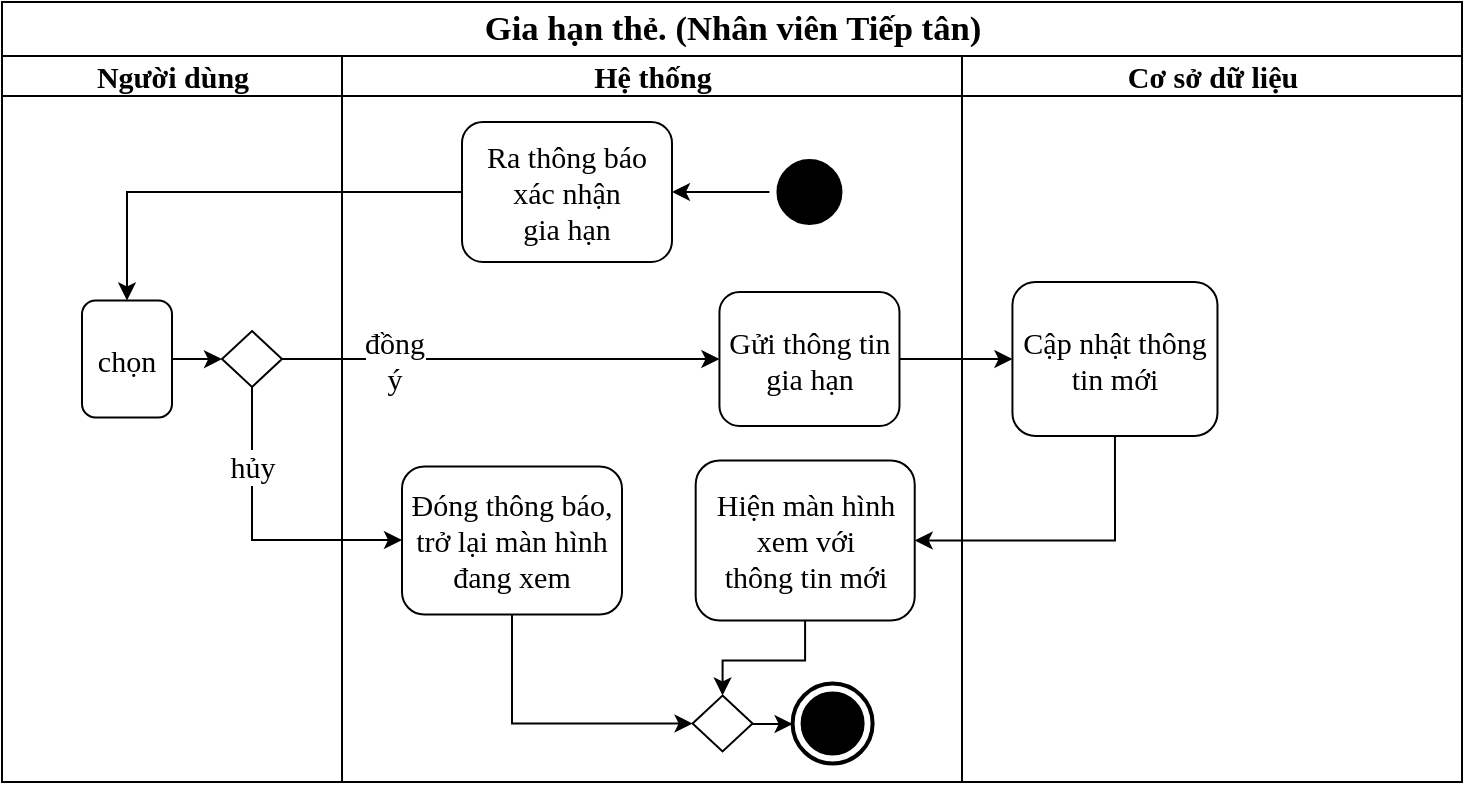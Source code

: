 <mxfile version="13.3.1" type="device"><diagram id="8VUYHRGgps18awLq4q4d" name="Page-1"><mxGraphModel dx="852" dy="423" grid="1" gridSize="10" guides="1" tooltips="1" connect="1" arrows="1" fold="1" page="1" pageScale="1" pageWidth="827" pageHeight="1169" math="0" shadow="0"><root><mxCell id="0"/><mxCell id="1" parent="0"/><mxCell id="bD_iZolfdFwd9rmxjZnh-7" value="&lt;span style=&quot;font-size: 13pt ; line-height: 107% ; font-family: &amp;#34;times new roman&amp;#34; , serif&quot;&gt;Gia hạn thẻ. (Nhân viên Tiếp tân)&lt;/span&gt;" style="swimlane;html=1;childLayout=stackLayout;resizeParent=1;resizeParentMax=0;startSize=27;rounded=0;glass=0;fontSize=15;fontFamily=Times New Roman;" parent="1" vertex="1"><mxGeometry x="40" y="30" width="730" height="390" as="geometry"/></mxCell><mxCell id="bD_iZolfdFwd9rmxjZnh-8" value="Người dùng" style="swimlane;html=1;startSize=20;fontSize=15;fontFamily=Times New Roman;" parent="bD_iZolfdFwd9rmxjZnh-7" vertex="1"><mxGeometry y="27" width="170" height="363" as="geometry"><mxRectangle y="20" width="30" height="460" as="alternateBounds"/></mxGeometry></mxCell><mxCell id="hIJGW4PkmCoTBNB-L6lb-17" style="edgeStyle=orthogonalEdgeStyle;rounded=0;orthogonalLoop=1;jettySize=auto;html=1;entryX=1;entryY=0.5;entryDx=0;entryDy=0;" parent="bD_iZolfdFwd9rmxjZnh-8" edge="1"><mxGeometry relative="1" as="geometry"><mxPoint x="141.54" y="66.5" as="targetPoint"/></mxGeometry></mxCell><mxCell id="hIJGW4PkmCoTBNB-L6lb-18" style="edgeStyle=orthogonalEdgeStyle;rounded=0;orthogonalLoop=1;jettySize=auto;html=1;entryX=1;entryY=0.5;entryDx=0;entryDy=0;" parent="bD_iZolfdFwd9rmxjZnh-8" edge="1"><mxGeometry relative="1" as="geometry"><mxPoint x="100.93" y="66.6" as="sourcePoint"/></mxGeometry></mxCell><mxCell id="w8Wa-u_spmz55utIlVAw-1" style="edgeStyle=orthogonalEdgeStyle;rounded=0;orthogonalLoop=1;jettySize=auto;html=1;entryX=0;entryY=0.5;entryDx=0;entryDy=0;fontFamily=Times New Roman;fontSize=15;" parent="bD_iZolfdFwd9rmxjZnh-8" source="VSX_U9g0RhG26EY-jK5Y-102" edge="1"><mxGeometry relative="1" as="geometry"><mxPoint x="110" y="151.5" as="targetPoint"/></mxGeometry></mxCell><mxCell id="hIJGW4PkmCoTBNB-L6lb-40" value="" style="shape=rhombus;html=1;verticalLabelPosition=bottom;verticalAlignment=top;rounded=0;glass=0;strokeColor=#000000;fontFamily=Times New Roman;fontSize=15;" parent="bD_iZolfdFwd9rmxjZnh-8" vertex="1"><mxGeometry x="110" y="137.5" width="30" height="28" as="geometry"/></mxCell><mxCell id="VSX_U9g0RhG26EY-jK5Y-102" value="&lt;font face=&quot;times new roman, serif&quot;&gt;chọn&lt;/font&gt;" style="shape=rect;html=1;rounded=1;whiteSpace=wrap;align=center;glass=0;strokeColor=#000000;fontFamily=Times New Roman;fontSize=15;" parent="bD_iZolfdFwd9rmxjZnh-8" vertex="1"><mxGeometry x="40" y="122.25" width="45" height="58.5" as="geometry"/></mxCell><mxCell id="bD_iZolfdFwd9rmxjZnh-9" value="Hệ thống" style="swimlane;html=1;startSize=20;fontSize=15;fontFamily=Times New Roman;" parent="bD_iZolfdFwd9rmxjZnh-7" vertex="1"><mxGeometry x="170" y="27" width="310" height="363" as="geometry"/></mxCell><mxCell id="VSX_U9g0RhG26EY-jK5Y-100" value="&lt;span style=&quot;font-size: 15px ; line-height: 107% ; font-family: &amp;#34;times new roman&amp;#34; , serif&quot;&gt;Ra thông báo xác nhận&lt;br&gt;gia hạn&lt;/span&gt;" style="shape=rect;html=1;rounded=1;whiteSpace=wrap;align=center;glass=0;strokeColor=#000000;fontFamily=Times New Roman;fontSize=15;" parent="bD_iZolfdFwd9rmxjZnh-9" vertex="1"><mxGeometry x="60" y="33" width="105" height="70" as="geometry"/></mxCell><mxCell id="VSX_U9g0RhG26EY-jK5Y-65" value="&lt;font face=&quot;times new roman, serif&quot;&gt;Đóng thông báo, t&lt;/font&gt;&lt;span style=&quot;font-family: &amp;#34;times new roman&amp;#34; , serif&quot;&gt;rở lại màn hình đang xem&lt;/span&gt;" style="shape=rect;html=1;rounded=1;whiteSpace=wrap;align=center;glass=0;strokeColor=#000000;fontFamily=Times New Roman;fontSize=15;" parent="bD_iZolfdFwd9rmxjZnh-9" vertex="1"><mxGeometry x="30" y="205.25" width="110" height="74" as="geometry"/></mxCell><mxCell id="CKjbVtadHOHOdvmTNwWK-5" style="edgeStyle=orthogonalEdgeStyle;rounded=0;orthogonalLoop=1;jettySize=auto;html=1;entryX=0;entryY=0.5;entryDx=0;entryDy=0;exitX=0.5;exitY=1;exitDx=0;exitDy=0;" parent="bD_iZolfdFwd9rmxjZnh-9" source="VSX_U9g0RhG26EY-jK5Y-65" target="hIJGW4PkmCoTBNB-L6lb-48" edge="1"><mxGeometry relative="1" as="geometry"><mxPoint x="85.585" y="302.25" as="targetPoint"/></mxGeometry></mxCell><mxCell id="bD_iZolfdFwd9rmxjZnh-79" value="" style="edgeStyle=orthogonalEdgeStyle;rounded=0;orthogonalLoop=1;jettySize=auto;html=1;endArrow=classic;endFill=1;fontFamily=Times New Roman;fontSize=15;exitX=0.953;exitY=0.51;exitDx=0;exitDy=0;exitPerimeter=0;" parent="bD_iZolfdFwd9rmxjZnh-9" source="hIJGW4PkmCoTBNB-L6lb-48" target="bD_iZolfdFwd9rmxjZnh-64" edge="1"><mxGeometry relative="1" as="geometry"><mxPoint x="222.52" y="333.784" as="sourcePoint"/></mxGeometry></mxCell><mxCell id="hIJGW4PkmCoTBNB-L6lb-50" style="edgeStyle=orthogonalEdgeStyle;rounded=0;orthogonalLoop=1;jettySize=auto;html=1;entryX=0.5;entryY=0;entryDx=0;entryDy=0;" parent="bD_iZolfdFwd9rmxjZnh-9" source="VSX_U9g0RhG26EY-jK5Y-52" target="hIJGW4PkmCoTBNB-L6lb-48" edge="1"><mxGeometry relative="1" as="geometry"/></mxCell><mxCell id="hIJGW4PkmCoTBNB-L6lb-48" value="" style="shape=rhombus;html=1;verticalLabelPosition=bottom;verticalAlignment=top;rounded=0;glass=0;strokeColor=#000000;fontFamily=Times New Roman;fontSize=15;" parent="bD_iZolfdFwd9rmxjZnh-9" vertex="1"><mxGeometry x="175.28" y="319.75" width="30" height="28" as="geometry"/></mxCell><mxCell id="bD_iZolfdFwd9rmxjZnh-64" value="" style="html=1;shape=mxgraph.sysml.actFinal;strokeWidth=2;verticalLabelPosition=bottom;verticalAlignment=top;rounded=0;glass=0;fontFamily=Times New Roman;fontSize=15;" parent="bD_iZolfdFwd9rmxjZnh-9" vertex="1"><mxGeometry x="225.3" y="313.75" width="40" height="40" as="geometry"/></mxCell><mxCell id="VSX_U9g0RhG26EY-jK5Y-52" value="&lt;font face=&quot;times new roman, serif&quot;&gt;Hiện màn hình xem với&lt;br&gt;thông tin mới&lt;/font&gt;" style="shape=rect;html=1;rounded=1;whiteSpace=wrap;align=center;glass=0;strokeColor=#000000;fontFamily=Times New Roman;fontSize=15;" parent="bD_iZolfdFwd9rmxjZnh-9" vertex="1"><mxGeometry x="176.84" y="202.25" width="109.52" height="80" as="geometry"/></mxCell><mxCell id="VSX_U9g0RhG26EY-jK5Y-10" value="&lt;span style=&quot;font-size: 15px ; line-height: 107% ; font-family: &amp;#34;times new roman&amp;#34; , serif&quot;&gt;Gửi thông tin gia hạn&lt;/span&gt;" style="shape=rect;html=1;rounded=1;whiteSpace=wrap;align=center;glass=0;strokeColor=#000000;fontFamily=Times New Roman;fontSize=15;" parent="bD_iZolfdFwd9rmxjZnh-9" vertex="1"><mxGeometry x="188.72" y="118.0" width="90.02" height="67" as="geometry"/></mxCell><mxCell id="YaW_wy7cNTfqmA4a29v8-2" style="edgeStyle=orthogonalEdgeStyle;rounded=0;orthogonalLoop=1;jettySize=auto;html=1;" edge="1" parent="bD_iZolfdFwd9rmxjZnh-9" source="bD_iZolfdFwd9rmxjZnh-13" target="VSX_U9g0RhG26EY-jK5Y-100"><mxGeometry relative="1" as="geometry"/></mxCell><mxCell id="bD_iZolfdFwd9rmxjZnh-13" value="" style="ellipse;html=1;shape=startState;fillColor=#000000;strokeColor=#000000;rounded=0;glass=0;fontFamily=Times New Roman;fontSize=15;" parent="bD_iZolfdFwd9rmxjZnh-9" vertex="1"><mxGeometry x="213.73" y="48" width="40" height="40" as="geometry"/></mxCell><mxCell id="VSX_U9g0RhG26EY-jK5Y-8" value="" style="edgeStyle=orthogonalEdgeStyle;rounded=0;orthogonalLoop=1;jettySize=auto;html=1;fontSize=15;exitX=1;exitY=0.5;exitDx=0;exitDy=0;entryX=0;entryY=0.5;entryDx=0;entryDy=0;" parent="bD_iZolfdFwd9rmxjZnh-7" source="hIJGW4PkmCoTBNB-L6lb-40" target="VSX_U9g0RhG26EY-jK5Y-10" edge="1"><mxGeometry relative="1" as="geometry"><mxPoint x="310" y="221.75" as="targetPoint"/><Array as="points"/><mxPoint x="240" y="178.5" as="sourcePoint"/></mxGeometry></mxCell><mxCell id="VSX_U9g0RhG26EY-jK5Y-9" value="đồng&lt;br&gt;ý" style="edgeLabel;html=1;align=center;verticalAlign=middle;resizable=0;points=[];fontSize=15;fontFamily=Times New Roman;" parent="VSX_U9g0RhG26EY-jK5Y-8" vertex="1" connectable="0"><mxGeometry x="0.279" y="1" relative="1" as="geometry"><mxPoint x="-83.78" y="1.03" as="offset"/></mxGeometry></mxCell><mxCell id="VSX_U9g0RhG26EY-jK5Y-17" value="" style="edgeStyle=orthogonalEdgeStyle;rounded=0;orthogonalLoop=1;jettySize=auto;html=1;exitX=1;exitY=0.5;exitDx=0;exitDy=0;fontSize=15;" parent="bD_iZolfdFwd9rmxjZnh-7" source="VSX_U9g0RhG26EY-jK5Y-10" target="VSX_U9g0RhG26EY-jK5Y-11" edge="1"><mxGeometry relative="1" as="geometry"><mxPoint x="469.98" y="249.25" as="sourcePoint"/><mxPoint x="627.48" y="269.25" as="targetPoint"/><Array as="points"/></mxGeometry></mxCell><mxCell id="hIJGW4PkmCoTBNB-L6lb-44" style="edgeStyle=orthogonalEdgeStyle;rounded=0;orthogonalLoop=1;jettySize=auto;html=1;entryX=1;entryY=0.5;entryDx=0;entryDy=0;exitX=0.5;exitY=1;exitDx=0;exitDy=0;" parent="bD_iZolfdFwd9rmxjZnh-7" source="VSX_U9g0RhG26EY-jK5Y-11" target="VSX_U9g0RhG26EY-jK5Y-52" edge="1"><mxGeometry relative="1" as="geometry"><mxPoint x="491.98" y="347.25" as="targetPoint"/><Array as="points"><mxPoint x="557" y="269.25"/></Array></mxGeometry></mxCell><mxCell id="bD_iZolfdFwd9rmxjZnh-10" value="Cơ sở dữ liệu" style="swimlane;html=1;startSize=20;fontSize=15;fontFamily=Times New Roman;" parent="bD_iZolfdFwd9rmxjZnh-7" vertex="1"><mxGeometry x="480" y="27" width="250" height="363" as="geometry"/></mxCell><mxCell id="VSX_U9g0RhG26EY-jK5Y-11" value="&lt;span style=&quot;font-size: 15px ; line-height: 107% ; font-family: &amp;#34;times new roman&amp;#34; , serif&quot;&gt;Cập nhật thông tin mới&lt;/span&gt;" style="shape=rect;html=1;rounded=1;whiteSpace=wrap;align=center;glass=0;strokeColor=#000000;fontFamily=Times New Roman;fontSize=15;" parent="bD_iZolfdFwd9rmxjZnh-10" vertex="1"><mxGeometry x="25.22" y="113.0" width="102.52" height="77" as="geometry"/></mxCell><mxCell id="hIJGW4PkmCoTBNB-L6lb-39" style="edgeStyle=orthogonalEdgeStyle;rounded=0;orthogonalLoop=1;jettySize=auto;html=1;entryX=0.5;entryY=0;entryDx=0;entryDy=0;" parent="bD_iZolfdFwd9rmxjZnh-7" source="VSX_U9g0RhG26EY-jK5Y-100" target="VSX_U9g0RhG26EY-jK5Y-102" edge="1"><mxGeometry relative="1" as="geometry"/></mxCell><mxCell id="bD_iZolfdFwd9rmxjZnh-65" value="" style="edgeStyle=orthogonalEdgeStyle;rounded=0;orthogonalLoop=1;jettySize=auto;html=1;endArrow=classic;endFill=1;fontFamily=Times New Roman;fontSize=15;exitX=0.5;exitY=1;exitDx=0;exitDy=0;" parent="bD_iZolfdFwd9rmxjZnh-7" source="hIJGW4PkmCoTBNB-L6lb-40" target="VSX_U9g0RhG26EY-jK5Y-65" edge="1"><mxGeometry relative="1" as="geometry"><mxPoint x="125.0" y="255.25" as="targetPoint"/><Array as="points"><mxPoint x="125" y="269"/></Array><mxPoint x="215" y="200.0" as="sourcePoint"/></mxGeometry></mxCell><mxCell id="bD_iZolfdFwd9rmxjZnh-68" value="hủy" style="edgeLabel;html=1;align=center;verticalAlign=middle;resizable=0;points=[];fontSize=15;fontFamily=Times New Roman;" parent="bD_iZolfdFwd9rmxjZnh-65" vertex="1" connectable="0"><mxGeometry x="-0.488" y="-2" relative="1" as="geometry"><mxPoint x="2" y="0.01" as="offset"/></mxGeometry></mxCell></root></mxGraphModel></diagram></mxfile>